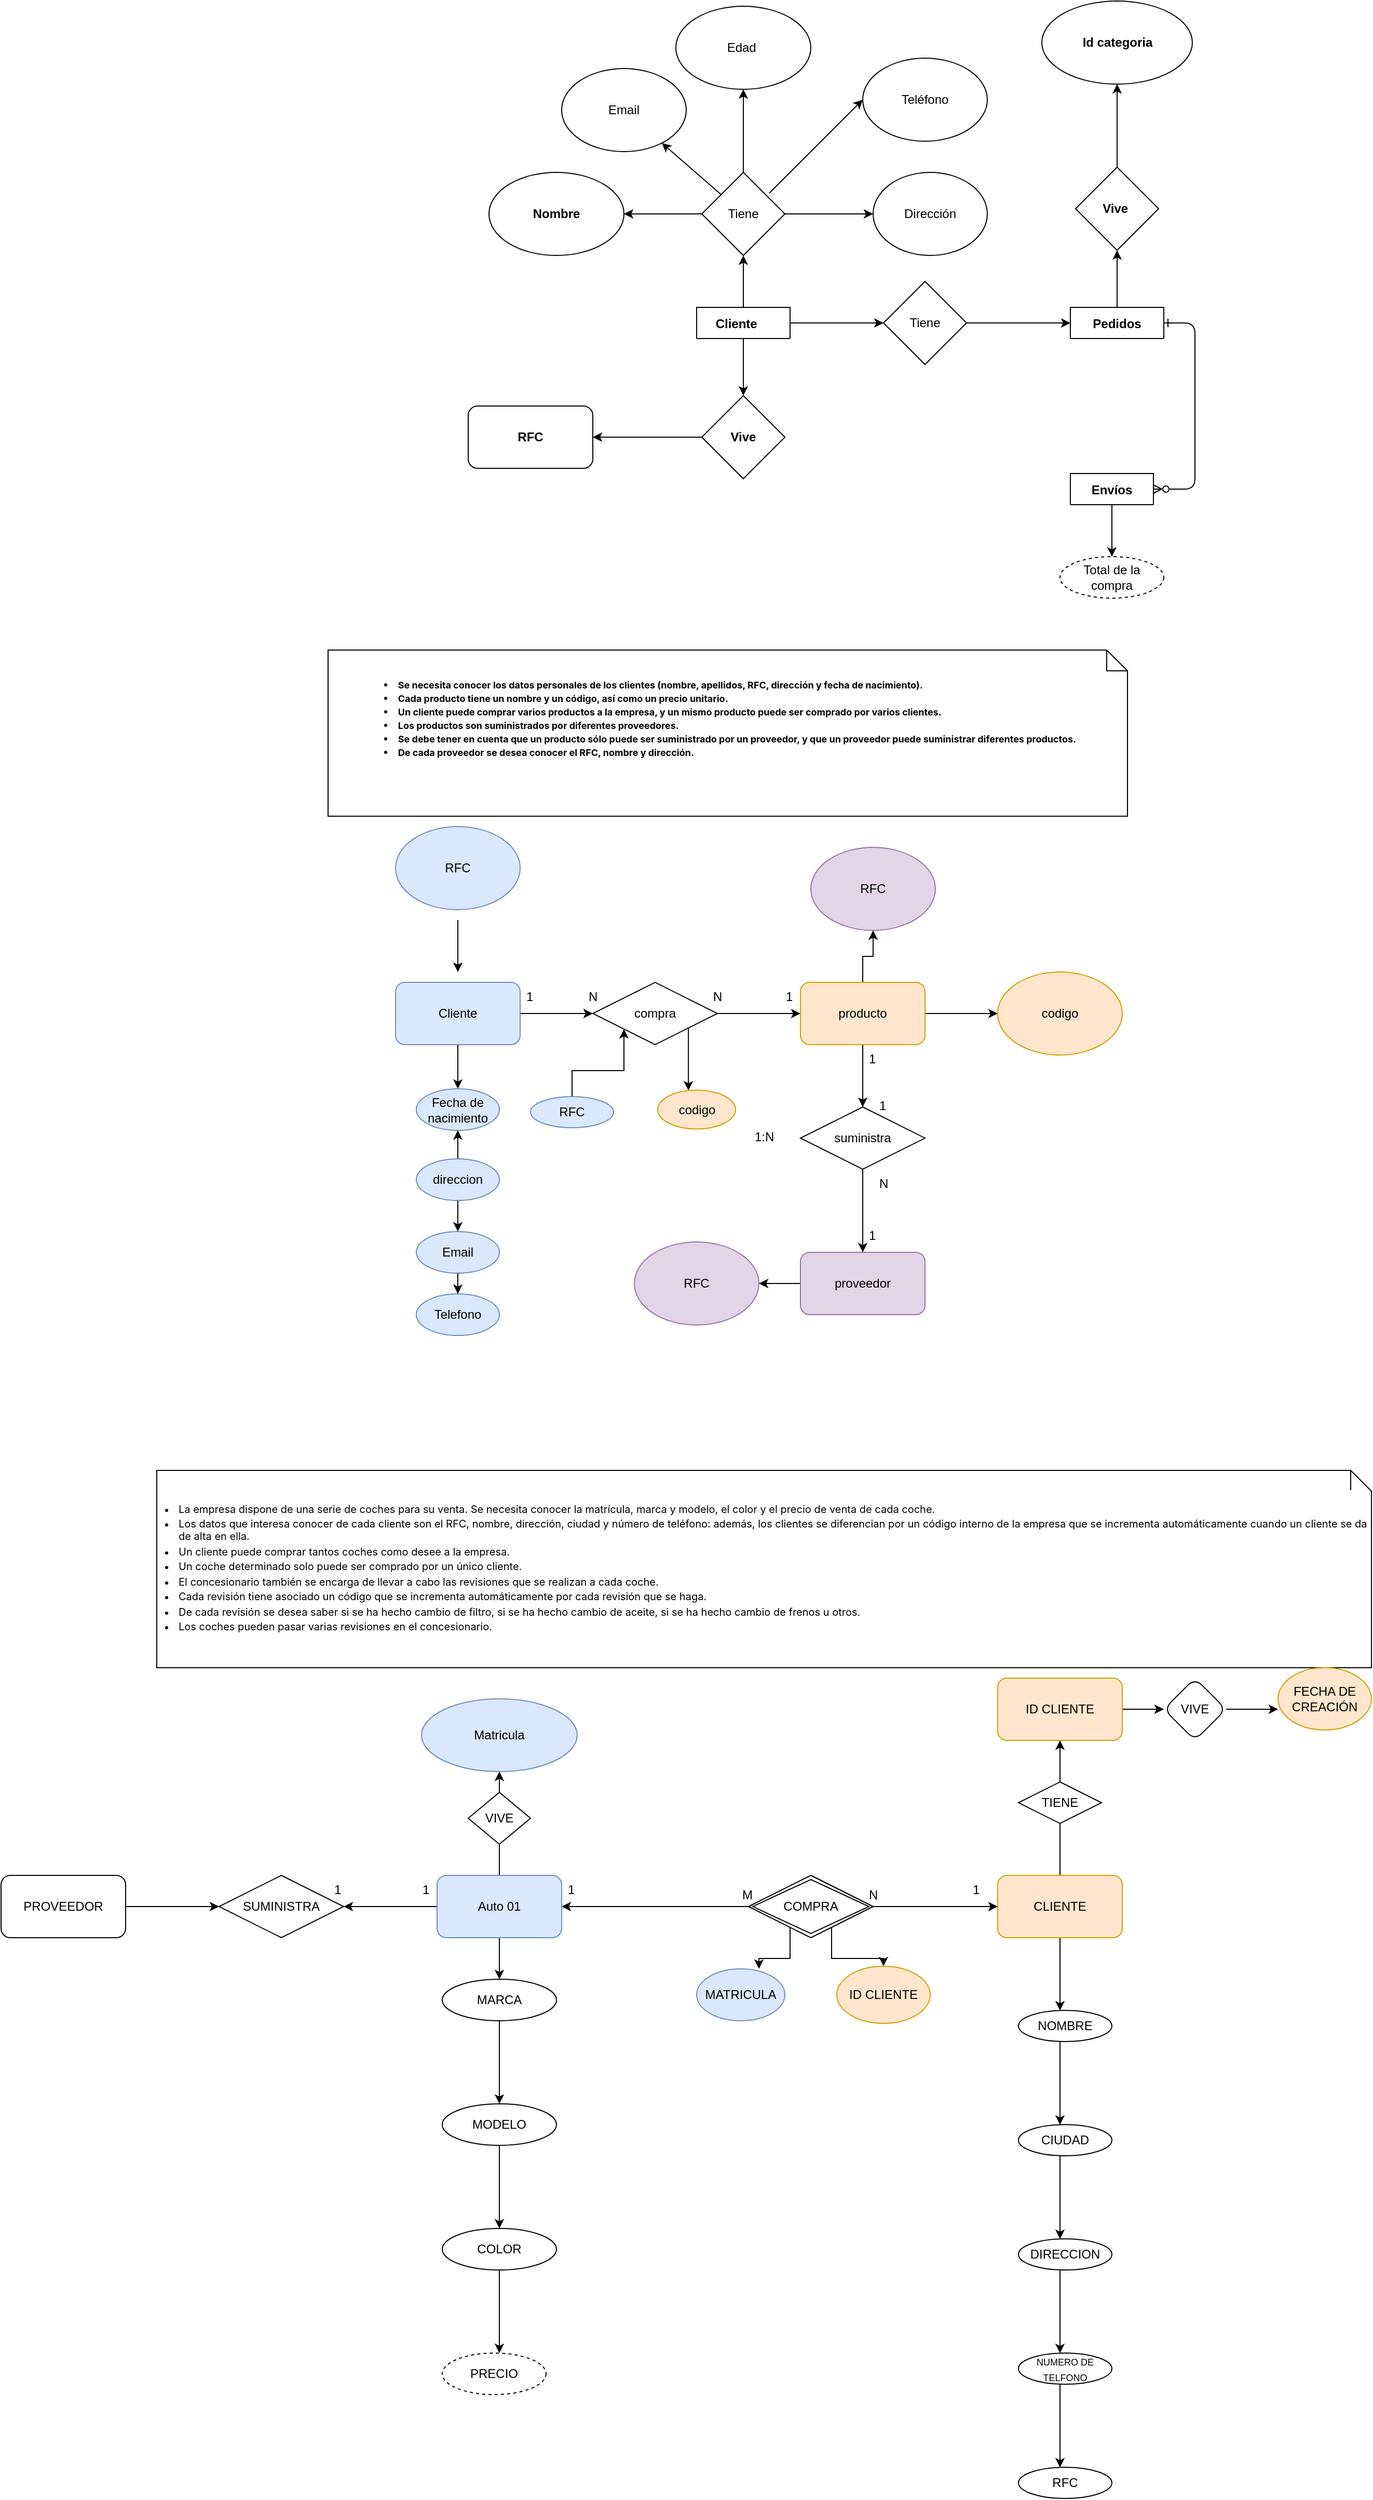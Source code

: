 <mxfile version="21.6.9" type="github">
  <diagram id="R2lEEEUBdFMjLlhIrx00" name="Page-1">
    <mxGraphModel dx="1829" dy="1538" grid="1" gridSize="10" guides="1" tooltips="1" connect="1" arrows="1" fold="1" page="1" pageScale="1" pageWidth="850" pageHeight="1100" math="0" shadow="0" extFonts="Permanent Marker^https://fonts.googleapis.com/css?family=Permanent+Marker">
      <root>
        <mxCell id="0" />
        <mxCell id="1" parent="0" />
        <mxCell id="C-vyLk0tnHw3VtMMgP7b-12" value="" style="edgeStyle=entityRelationEdgeStyle;endArrow=ERzeroToMany;startArrow=ERone;endFill=1;startFill=0;" parent="1" source="C-vyLk0tnHw3VtMMgP7b-3" target="C-vyLk0tnHw3VtMMgP7b-17" edge="1">
          <mxGeometry width="100" height="100" relative="1" as="geometry">
            <mxPoint x="400" y="180" as="sourcePoint" />
            <mxPoint x="460" y="205" as="targetPoint" />
          </mxGeometry>
        </mxCell>
        <mxCell id="qtwtknoeKy0tqFDnTAvP-20" value="" style="edgeStyle=orthogonalEdgeStyle;rounded=0;orthogonalLoop=1;jettySize=auto;html=1;" parent="1" source="C-vyLk0tnHw3VtMMgP7b-2" target="qtwtknoeKy0tqFDnTAvP-19" edge="1">
          <mxGeometry relative="1" as="geometry" />
        </mxCell>
        <mxCell id="C-vyLk0tnHw3VtMMgP7b-2" value="Pedidos" style="shape=table;startSize=30;container=1;collapsible=1;childLayout=tableLayout;fixedRows=1;rowLines=0;fontStyle=1;align=center;resizeLast=1;" parent="1" vertex="1" collapsed="1">
          <mxGeometry x="450" y="120" width="90" height="30" as="geometry">
            <mxRectangle x="450" y="120" width="250" height="130" as="alternateBounds" />
          </mxGeometry>
        </mxCell>
        <mxCell id="C-vyLk0tnHw3VtMMgP7b-3" value="" style="shape=partialRectangle;collapsible=0;dropTarget=0;pointerEvents=0;fillColor=none;points=[[0,0.5],[1,0.5]];portConstraint=eastwest;top=0;left=0;right=0;bottom=1;" parent="C-vyLk0tnHw3VtMMgP7b-2" vertex="1">
          <mxGeometry y="30" width="250" height="30" as="geometry" />
        </mxCell>
        <mxCell id="C-vyLk0tnHw3VtMMgP7b-4" value="PK" style="shape=partialRectangle;overflow=hidden;connectable=0;fillColor=none;top=0;left=0;bottom=0;right=0;fontStyle=1;" parent="C-vyLk0tnHw3VtMMgP7b-3" vertex="1">
          <mxGeometry width="30" height="30" as="geometry">
            <mxRectangle width="30" height="30" as="alternateBounds" />
          </mxGeometry>
        </mxCell>
        <mxCell id="C-vyLk0tnHw3VtMMgP7b-5" value="order_id int NOT NULL " style="shape=partialRectangle;overflow=hidden;connectable=0;fillColor=none;top=0;left=0;bottom=0;right=0;align=left;spacingLeft=6;fontStyle=5;" parent="C-vyLk0tnHw3VtMMgP7b-3" vertex="1">
          <mxGeometry x="30" width="220" height="30" as="geometry">
            <mxRectangle width="220" height="30" as="alternateBounds" />
          </mxGeometry>
        </mxCell>
        <mxCell id="C-vyLk0tnHw3VtMMgP7b-6" value="" style="shape=partialRectangle;collapsible=0;dropTarget=0;pointerEvents=0;fillColor=none;points=[[0,0.5],[1,0.5]];portConstraint=eastwest;top=0;left=0;right=0;bottom=0;" parent="C-vyLk0tnHw3VtMMgP7b-2" vertex="1">
          <mxGeometry y="60" width="250" height="30" as="geometry" />
        </mxCell>
        <mxCell id="C-vyLk0tnHw3VtMMgP7b-7" value="FK1" style="shape=partialRectangle;overflow=hidden;connectable=0;fillColor=none;top=0;left=0;bottom=0;right=0;" parent="C-vyLk0tnHw3VtMMgP7b-6" vertex="1">
          <mxGeometry width="30" height="30" as="geometry">
            <mxRectangle width="30" height="30" as="alternateBounds" />
          </mxGeometry>
        </mxCell>
        <mxCell id="C-vyLk0tnHw3VtMMgP7b-8" value="customer_id int NOT NULL" style="shape=partialRectangle;overflow=hidden;connectable=0;fillColor=none;top=0;left=0;bottom=0;right=0;align=left;spacingLeft=6;" parent="C-vyLk0tnHw3VtMMgP7b-6" vertex="1">
          <mxGeometry x="30" width="220" height="30" as="geometry">
            <mxRectangle width="220" height="30" as="alternateBounds" />
          </mxGeometry>
        </mxCell>
        <mxCell id="C-vyLk0tnHw3VtMMgP7b-9" value="" style="shape=partialRectangle;collapsible=0;dropTarget=0;pointerEvents=0;fillColor=none;points=[[0,0.5],[1,0.5]];portConstraint=eastwest;top=0;left=0;right=0;bottom=0;" parent="C-vyLk0tnHw3VtMMgP7b-2" vertex="1">
          <mxGeometry y="90" width="250" height="30" as="geometry" />
        </mxCell>
        <mxCell id="C-vyLk0tnHw3VtMMgP7b-10" value="" style="shape=partialRectangle;overflow=hidden;connectable=0;fillColor=none;top=0;left=0;bottom=0;right=0;" parent="C-vyLk0tnHw3VtMMgP7b-9" vertex="1">
          <mxGeometry width="30" height="30" as="geometry">
            <mxRectangle width="30" height="30" as="alternateBounds" />
          </mxGeometry>
        </mxCell>
        <mxCell id="C-vyLk0tnHw3VtMMgP7b-11" value="order_date date NOT NULL" style="shape=partialRectangle;overflow=hidden;connectable=0;fillColor=none;top=0;left=0;bottom=0;right=0;align=left;spacingLeft=6;" parent="C-vyLk0tnHw3VtMMgP7b-9" vertex="1">
          <mxGeometry x="30" width="220" height="30" as="geometry">
            <mxRectangle width="220" height="30" as="alternateBounds" />
          </mxGeometry>
        </mxCell>
        <mxCell id="qtwtknoeKy0tqFDnTAvP-24" value="" style="edgeStyle=orthogonalEdgeStyle;rounded=0;orthogonalLoop=1;jettySize=auto;html=1;" parent="1" source="C-vyLk0tnHw3VtMMgP7b-13" target="qtwtknoeKy0tqFDnTAvP-23" edge="1">
          <mxGeometry relative="1" as="geometry" />
        </mxCell>
        <mxCell id="C-vyLk0tnHw3VtMMgP7b-13" value="Envíos" style="shape=table;startSize=30;container=1;collapsible=1;childLayout=tableLayout;fixedRows=1;rowLines=0;fontStyle=1;align=center;resizeLast=1;" parent="1" vertex="1" collapsed="1">
          <mxGeometry x="450" y="280" width="80" height="30" as="geometry">
            <mxRectangle x="450" y="280" width="250" height="130" as="alternateBounds" />
          </mxGeometry>
        </mxCell>
        <mxCell id="C-vyLk0tnHw3VtMMgP7b-14" value="" style="shape=partialRectangle;collapsible=0;dropTarget=0;pointerEvents=0;fillColor=none;points=[[0,0.5],[1,0.5]];portConstraint=eastwest;top=0;left=0;right=0;bottom=1;" parent="C-vyLk0tnHw3VtMMgP7b-13" vertex="1">
          <mxGeometry y="30" width="250" height="30" as="geometry" />
        </mxCell>
        <mxCell id="C-vyLk0tnHw3VtMMgP7b-15" value="PK" style="shape=partialRectangle;overflow=hidden;connectable=0;fillColor=none;top=0;left=0;bottom=0;right=0;fontStyle=1;" parent="C-vyLk0tnHw3VtMMgP7b-14" vertex="1">
          <mxGeometry width="30" height="30" as="geometry">
            <mxRectangle width="30" height="30" as="alternateBounds" />
          </mxGeometry>
        </mxCell>
        <mxCell id="C-vyLk0tnHw3VtMMgP7b-16" value="shipment_id int NOT NULL " style="shape=partialRectangle;overflow=hidden;connectable=0;fillColor=none;top=0;left=0;bottom=0;right=0;align=left;spacingLeft=6;fontStyle=5;" parent="C-vyLk0tnHw3VtMMgP7b-14" vertex="1">
          <mxGeometry x="30" width="220" height="30" as="geometry">
            <mxRectangle width="220" height="30" as="alternateBounds" />
          </mxGeometry>
        </mxCell>
        <mxCell id="C-vyLk0tnHw3VtMMgP7b-17" value="" style="shape=partialRectangle;collapsible=0;dropTarget=0;pointerEvents=0;fillColor=none;points=[[0,0.5],[1,0.5]];portConstraint=eastwest;top=0;left=0;right=0;bottom=0;" parent="C-vyLk0tnHw3VtMMgP7b-13" vertex="1">
          <mxGeometry y="60" width="250" height="30" as="geometry" />
        </mxCell>
        <mxCell id="C-vyLk0tnHw3VtMMgP7b-18" value="FK1" style="shape=partialRectangle;overflow=hidden;connectable=0;fillColor=none;top=0;left=0;bottom=0;right=0;" parent="C-vyLk0tnHw3VtMMgP7b-17" vertex="1">
          <mxGeometry width="30" height="30" as="geometry">
            <mxRectangle width="30" height="30" as="alternateBounds" />
          </mxGeometry>
        </mxCell>
        <mxCell id="C-vyLk0tnHw3VtMMgP7b-19" value="order_id int NOT NULL" style="shape=partialRectangle;overflow=hidden;connectable=0;fillColor=none;top=0;left=0;bottom=0;right=0;align=left;spacingLeft=6;" parent="C-vyLk0tnHw3VtMMgP7b-17" vertex="1">
          <mxGeometry x="30" width="220" height="30" as="geometry">
            <mxRectangle width="220" height="30" as="alternateBounds" />
          </mxGeometry>
        </mxCell>
        <mxCell id="C-vyLk0tnHw3VtMMgP7b-20" value="" style="shape=partialRectangle;collapsible=0;dropTarget=0;pointerEvents=0;fillColor=none;points=[[0,0.5],[1,0.5]];portConstraint=eastwest;top=0;left=0;right=0;bottom=0;" parent="C-vyLk0tnHw3VtMMgP7b-13" vertex="1">
          <mxGeometry y="90" width="250" height="30" as="geometry" />
        </mxCell>
        <mxCell id="C-vyLk0tnHw3VtMMgP7b-21" value="" style="shape=partialRectangle;overflow=hidden;connectable=0;fillColor=none;top=0;left=0;bottom=0;right=0;" parent="C-vyLk0tnHw3VtMMgP7b-20" vertex="1">
          <mxGeometry width="30" height="30" as="geometry">
            <mxRectangle width="30" height="30" as="alternateBounds" />
          </mxGeometry>
        </mxCell>
        <mxCell id="C-vyLk0tnHw3VtMMgP7b-22" value="shipment_date date NOT NULL" style="shape=partialRectangle;overflow=hidden;connectable=0;fillColor=none;top=0;left=0;bottom=0;right=0;align=left;spacingLeft=6;" parent="C-vyLk0tnHw3VtMMgP7b-20" vertex="1">
          <mxGeometry x="30" width="220" height="30" as="geometry">
            <mxRectangle width="220" height="30" as="alternateBounds" />
          </mxGeometry>
        </mxCell>
        <mxCell id="qtwtknoeKy0tqFDnTAvP-8" value="" style="edgeStyle=orthogonalEdgeStyle;rounded=0;orthogonalLoop=1;jettySize=auto;html=1;" parent="1" source="C-vyLk0tnHw3VtMMgP7b-23" target="qtwtknoeKy0tqFDnTAvP-3" edge="1">
          <mxGeometry relative="1" as="geometry" />
        </mxCell>
        <mxCell id="qtwtknoeKy0tqFDnTAvP-28" value="" style="edgeStyle=orthogonalEdgeStyle;rounded=0;orthogonalLoop=1;jettySize=auto;html=1;" parent="1" source="C-vyLk0tnHw3VtMMgP7b-23" target="qtwtknoeKy0tqFDnTAvP-27" edge="1">
          <mxGeometry relative="1" as="geometry" />
        </mxCell>
        <mxCell id="C-vyLk0tnHw3VtMMgP7b-23" value="Cliente    " style="shape=table;startSize=30;container=1;collapsible=1;childLayout=tableLayout;fixedRows=1;rowLines=0;fontStyle=1;align=center;resizeLast=1;" parent="1" vertex="1" collapsed="1">
          <mxGeometry x="90" y="120" width="90" height="30" as="geometry">
            <mxRectangle x="90" y="120" width="250" height="100" as="alternateBounds" />
          </mxGeometry>
        </mxCell>
        <mxCell id="C-vyLk0tnHw3VtMMgP7b-24" value="" style="shape=partialRectangle;collapsible=0;dropTarget=0;pointerEvents=0;fillColor=none;points=[[0,0.5],[1,0.5]];portConstraint=eastwest;top=0;left=0;right=0;bottom=1;" parent="C-vyLk0tnHw3VtMMgP7b-23" vertex="1">
          <mxGeometry y="30" width="250" height="30" as="geometry" />
        </mxCell>
        <mxCell id="C-vyLk0tnHw3VtMMgP7b-25" value="PK" style="shape=partialRectangle;overflow=hidden;connectable=0;fillColor=none;top=0;left=0;bottom=0;right=0;fontStyle=1;" parent="C-vyLk0tnHw3VtMMgP7b-24" vertex="1">
          <mxGeometry width="30" height="30" as="geometry">
            <mxRectangle width="30" height="30" as="alternateBounds" />
          </mxGeometry>
        </mxCell>
        <mxCell id="C-vyLk0tnHw3VtMMgP7b-26" value="customer_id int NOT NULL " style="shape=partialRectangle;overflow=hidden;connectable=0;fillColor=none;top=0;left=0;bottom=0;right=0;align=left;spacingLeft=6;fontStyle=5;" parent="C-vyLk0tnHw3VtMMgP7b-24" vertex="1">
          <mxGeometry x="30" width="220" height="30" as="geometry">
            <mxRectangle width="220" height="30" as="alternateBounds" />
          </mxGeometry>
        </mxCell>
        <mxCell id="C-vyLk0tnHw3VtMMgP7b-27" value="" style="shape=partialRectangle;collapsible=0;dropTarget=0;pointerEvents=0;fillColor=none;points=[[0,0.5],[1,0.5]];portConstraint=eastwest;top=0;left=0;right=0;bottom=0;" parent="C-vyLk0tnHw3VtMMgP7b-23" vertex="1">
          <mxGeometry y="60" width="250" height="30" as="geometry" />
        </mxCell>
        <mxCell id="C-vyLk0tnHw3VtMMgP7b-28" value="" style="shape=partialRectangle;overflow=hidden;connectable=0;fillColor=none;top=0;left=0;bottom=0;right=0;" parent="C-vyLk0tnHw3VtMMgP7b-27" vertex="1">
          <mxGeometry width="30" height="30" as="geometry">
            <mxRectangle width="30" height="30" as="alternateBounds" />
          </mxGeometry>
        </mxCell>
        <mxCell id="C-vyLk0tnHw3VtMMgP7b-29" value="customer_name char(50) NOT NULL" style="shape=partialRectangle;overflow=hidden;connectable=0;fillColor=none;top=0;left=0;bottom=0;right=0;align=left;spacingLeft=6;" parent="C-vyLk0tnHw3VtMMgP7b-27" vertex="1">
          <mxGeometry x="30" width="220" height="30" as="geometry">
            <mxRectangle width="220" height="30" as="alternateBounds" />
          </mxGeometry>
        </mxCell>
        <mxCell id="qtwtknoeKy0tqFDnTAvP-1" value="Nombre" style="ellipse;whiteSpace=wrap;html=1;startSize=30;fontStyle=1;" parent="1" vertex="1">
          <mxGeometry x="-110" y="-10" width="130" height="80" as="geometry" />
        </mxCell>
        <mxCell id="qtwtknoeKy0tqFDnTAvP-5" value="" style="edgeStyle=orthogonalEdgeStyle;rounded=0;orthogonalLoop=1;jettySize=auto;html=1;" parent="1" source="qtwtknoeKy0tqFDnTAvP-3" target="qtwtknoeKy0tqFDnTAvP-4" edge="1">
          <mxGeometry relative="1" as="geometry">
            <Array as="points">
              <mxPoint x="220" y="30" />
              <mxPoint x="220" y="30" />
            </Array>
          </mxGeometry>
        </mxCell>
        <mxCell id="qtwtknoeKy0tqFDnTAvP-9" value="" style="edgeStyle=orthogonalEdgeStyle;rounded=0;orthogonalLoop=1;jettySize=auto;html=1;" parent="1" source="qtwtknoeKy0tqFDnTAvP-3" target="qtwtknoeKy0tqFDnTAvP-1" edge="1">
          <mxGeometry relative="1" as="geometry" />
        </mxCell>
        <mxCell id="qtwtknoeKy0tqFDnTAvP-11" value="" style="edgeStyle=orthogonalEdgeStyle;rounded=0;orthogonalLoop=1;jettySize=auto;html=1;" parent="1" source="qtwtknoeKy0tqFDnTAvP-3" target="qtwtknoeKy0tqFDnTAvP-10" edge="1">
          <mxGeometry relative="1" as="geometry" />
        </mxCell>
        <mxCell id="qtwtknoeKy0tqFDnTAvP-3" value="Tiene" style="rhombus;whiteSpace=wrap;html=1;" parent="1" vertex="1">
          <mxGeometry x="95" y="-10" width="80" height="80" as="geometry" />
        </mxCell>
        <mxCell id="qtwtknoeKy0tqFDnTAvP-4" value="Dirección" style="ellipse;whiteSpace=wrap;html=1;" parent="1" vertex="1">
          <mxGeometry x="260" y="-10" width="110" height="80" as="geometry" />
        </mxCell>
        <mxCell id="qtwtknoeKy0tqFDnTAvP-10" value="Edad&amp;nbsp;" style="ellipse;whiteSpace=wrap;html=1;" parent="1" vertex="1">
          <mxGeometry x="70" y="-170" width="130" height="80" as="geometry" />
        </mxCell>
        <mxCell id="qtwtknoeKy0tqFDnTAvP-12" value="" style="endArrow=classic;html=1;rounded=0;entryX=0;entryY=0.5;entryDx=0;entryDy=0;" parent="1" target="qtwtknoeKy0tqFDnTAvP-13" edge="1">
          <mxGeometry width="50" height="50" relative="1" as="geometry">
            <mxPoint x="160" y="10" as="sourcePoint" />
            <mxPoint x="210" y="-40" as="targetPoint" />
          </mxGeometry>
        </mxCell>
        <mxCell id="qtwtknoeKy0tqFDnTAvP-13" value="Teléfono" style="ellipse;whiteSpace=wrap;html=1;" parent="1" vertex="1">
          <mxGeometry x="250" y="-120" width="120" height="80" as="geometry" />
        </mxCell>
        <mxCell id="qtwtknoeKy0tqFDnTAvP-17" value="" style="endArrow=classic;html=1;rounded=0;" parent="1" source="qtwtknoeKy0tqFDnTAvP-3" target="qtwtknoeKy0tqFDnTAvP-18" edge="1">
          <mxGeometry width="50" height="50" relative="1" as="geometry">
            <mxPoint x="80" as="sourcePoint" />
            <mxPoint x="60" y="-60" as="targetPoint" />
          </mxGeometry>
        </mxCell>
        <mxCell id="qtwtknoeKy0tqFDnTAvP-18" value="Email" style="ellipse;whiteSpace=wrap;html=1;" parent="1" vertex="1">
          <mxGeometry x="-40" y="-110" width="120" height="80" as="geometry" />
        </mxCell>
        <mxCell id="qtwtknoeKy0tqFDnTAvP-22" value="" style="edgeStyle=orthogonalEdgeStyle;rounded=0;orthogonalLoop=1;jettySize=auto;html=1;" parent="1" source="qtwtknoeKy0tqFDnTAvP-19" target="qtwtknoeKy0tqFDnTAvP-21" edge="1">
          <mxGeometry relative="1" as="geometry" />
        </mxCell>
        <mxCell id="qtwtknoeKy0tqFDnTAvP-19" value="Vive&amp;nbsp;" style="rhombus;whiteSpace=wrap;html=1;startSize=30;fontStyle=1;" parent="1" vertex="1">
          <mxGeometry x="455" y="-15" width="80" height="80" as="geometry" />
        </mxCell>
        <mxCell id="qtwtknoeKy0tqFDnTAvP-21" value="Id categoria" style="ellipse;whiteSpace=wrap;html=1;startSize=30;fontStyle=1;" parent="1" vertex="1">
          <mxGeometry x="422.5" y="-175" width="145" height="80" as="geometry" />
        </mxCell>
        <mxCell id="qtwtknoeKy0tqFDnTAvP-23" value="Total de la compra" style="ellipse;whiteSpace=wrap;html=1;align=center;dashed=1;" parent="1" vertex="1">
          <mxGeometry x="440" y="360" width="100" height="40" as="geometry" />
        </mxCell>
        <mxCell id="qtwtknoeKy0tqFDnTAvP-25" value="RFC" style="rounded=1;whiteSpace=wrap;html=1;startSize=30;fontStyle=1;" parent="1" vertex="1">
          <mxGeometry x="-130" y="215" width="120" height="60" as="geometry" />
        </mxCell>
        <mxCell id="qtwtknoeKy0tqFDnTAvP-29" value="" style="edgeStyle=orthogonalEdgeStyle;rounded=0;orthogonalLoop=1;jettySize=auto;html=1;" parent="1" source="qtwtknoeKy0tqFDnTAvP-27" target="qtwtknoeKy0tqFDnTAvP-25" edge="1">
          <mxGeometry relative="1" as="geometry" />
        </mxCell>
        <mxCell id="qtwtknoeKy0tqFDnTAvP-27" value="Vive" style="rhombus;whiteSpace=wrap;html=1;startSize=30;fontStyle=1;" parent="1" vertex="1">
          <mxGeometry x="95" y="205" width="80" height="80" as="geometry" />
        </mxCell>
        <mxCell id="qtwtknoeKy0tqFDnTAvP-32" value="Tiene" style="rhombus;whiteSpace=wrap;html=1;" parent="1" vertex="1">
          <mxGeometry x="270" y="95" width="80" height="80" as="geometry" />
        </mxCell>
        <mxCell id="qtwtknoeKy0tqFDnTAvP-33" value="" style="endArrow=classic;html=1;rounded=0;exitX=1;exitY=0.5;exitDx=0;exitDy=0;entryX=0;entryY=0.5;entryDx=0;entryDy=0;" parent="1" source="C-vyLk0tnHw3VtMMgP7b-23" target="qtwtknoeKy0tqFDnTAvP-32" edge="1">
          <mxGeometry width="50" height="50" relative="1" as="geometry">
            <mxPoint x="210" y="160" as="sourcePoint" />
            <mxPoint x="260" y="135" as="targetPoint" />
          </mxGeometry>
        </mxCell>
        <mxCell id="qtwtknoeKy0tqFDnTAvP-34" value="" style="endArrow=classic;html=1;rounded=0;entryX=0;entryY=0.5;entryDx=0;entryDy=0;exitX=1;exitY=0.5;exitDx=0;exitDy=0;" parent="1" source="qtwtknoeKy0tqFDnTAvP-32" target="C-vyLk0tnHw3VtMMgP7b-2" edge="1">
          <mxGeometry width="50" height="50" relative="1" as="geometry">
            <mxPoint x="360" y="134.5" as="sourcePoint" />
            <mxPoint x="440" y="134.5" as="targetPoint" />
          </mxGeometry>
        </mxCell>
        <mxCell id="qtwtknoeKy0tqFDnTAvP-37" value="&#xa;&lt;ul style=&quot;box-sizing: border-box; padding-left: 2em; margin-top: 0px; margin-bottom: 16px; font-family: -apple-system, BlinkMacSystemFont, &amp;quot;Segoe UI&amp;quot;, &amp;quot;Noto Sans&amp;quot;, Helvetica, Arial, sans-serif, &amp;quot;Apple Color Emoji&amp;quot;, &amp;quot;Segoe UI Emoji&amp;quot;; font-size: 9px; font-style: normal; font-variant-ligatures: normal; font-variant-caps: normal; letter-spacing: normal; orphans: 2; text-align: start; text-indent: 0px; text-transform: none; widows: 2; word-spacing: 0px; -webkit-text-stroke-width: 0px; text-decoration-thickness: initial; text-decoration-style: initial; text-decoration-color: initial;&quot; dir=&quot;auto&quot;&gt;&lt;li style=&quot;box-sizing: border-box; font-size: 9px;&quot;&gt;Se necesita conocer los datos personales de los clientes (nombre, apellidos, RFC, dirección y fecha de nacimiento).&lt;/li&gt;&lt;li style=&quot;box-sizing: border-box; margin-top: 0.25em; font-size: 9px;&quot;&gt;Cada producto tiene un nombre y un código, así como un precio unitario.&lt;/li&gt;&lt;li style=&quot;box-sizing: border-box; margin-top: 0.25em; font-size: 9px;&quot;&gt;Un cliente puede comprar varios productos a la empresa, y un mismo producto puede ser comprado por varios clientes.&lt;/li&gt;&lt;li style=&quot;box-sizing: border-box; margin-top: 0.25em; font-size: 9px;&quot;&gt;Los productos son suministrados por diferentes proveedores.&lt;/li&gt;&lt;li style=&quot;box-sizing: border-box; margin-top: 0.25em; font-size: 9px;&quot;&gt;Se debe tener en cuenta que un producto sólo puede ser suministrado por un proveedor, y que un proveedor puede suministrar diferentes productos.&lt;/li&gt;&lt;li style=&quot;box-sizing: border-box; margin-top: 0.25em; font-size: 9px;&quot;&gt;De cada proveedor se desea conocer el RFC, nombre y dirección.&lt;/li&gt;&lt;/ul&gt;&#xa;&#xa;" style="shape=note;size=20;whiteSpace=wrap;html=1;fontStyle=1;labelBackgroundColor=default;fontColor=#000000;fontSize=9;" parent="1" vertex="1">
          <mxGeometry x="-265" y="450" width="770" height="160" as="geometry" />
        </mxCell>
        <mxCell id="qtwtknoeKy0tqFDnTAvP-40" value="" style="edgeStyle=orthogonalEdgeStyle;rounded=0;orthogonalLoop=1;jettySize=auto;html=1;" parent="1" source="qtwtknoeKy0tqFDnTAvP-38" edge="1">
          <mxGeometry relative="1" as="geometry">
            <mxPoint x="-10" y="800" as="targetPoint" />
          </mxGeometry>
        </mxCell>
        <mxCell id="qtwtknoeKy0tqFDnTAvP-74" value="" style="edgeStyle=orthogonalEdgeStyle;rounded=0;orthogonalLoop=1;jettySize=auto;html=1;" parent="1" source="qtwtknoeKy0tqFDnTAvP-38" target="qtwtknoeKy0tqFDnTAvP-72" edge="1">
          <mxGeometry relative="1" as="geometry" />
        </mxCell>
        <mxCell id="qtwtknoeKy0tqFDnTAvP-38" value="Cliente" style="rounded=1;whiteSpace=wrap;html=1;fillColor=#dae8fc;strokeColor=#6c8ebf;" parent="1" vertex="1">
          <mxGeometry x="-200" y="770" width="120" height="60" as="geometry" />
        </mxCell>
        <mxCell id="qtwtknoeKy0tqFDnTAvP-44" value="" style="edgeStyle=orthogonalEdgeStyle;rounded=0;orthogonalLoop=1;jettySize=auto;html=1;" parent="1" source="qtwtknoeKy0tqFDnTAvP-42" target="qtwtknoeKy0tqFDnTAvP-43" edge="1">
          <mxGeometry relative="1" as="geometry" />
        </mxCell>
        <mxCell id="qtwtknoeKy0tqFDnTAvP-42" value="compra" style="shape=rhombus;perimeter=rhombusPerimeter;whiteSpace=wrap;html=1;align=center;" parent="1" vertex="1">
          <mxGeometry x="-10" y="770" width="120" height="60" as="geometry" />
        </mxCell>
        <mxCell id="qtwtknoeKy0tqFDnTAvP-46" value="" style="edgeStyle=orthogonalEdgeStyle;rounded=0;orthogonalLoop=1;jettySize=auto;html=1;" parent="1" source="qtwtknoeKy0tqFDnTAvP-43" target="qtwtknoeKy0tqFDnTAvP-45" edge="1">
          <mxGeometry relative="1" as="geometry" />
        </mxCell>
        <mxCell id="qtwtknoeKy0tqFDnTAvP-65" value="" style="edgeStyle=orthogonalEdgeStyle;rounded=0;orthogonalLoop=1;jettySize=auto;html=1;" parent="1" source="qtwtknoeKy0tqFDnTAvP-43" target="qtwtknoeKy0tqFDnTAvP-63" edge="1">
          <mxGeometry relative="1" as="geometry" />
        </mxCell>
        <mxCell id="qtwtknoeKy0tqFDnTAvP-66" value="" style="edgeStyle=orthogonalEdgeStyle;rounded=0;orthogonalLoop=1;jettySize=auto;html=1;" parent="1" source="qtwtknoeKy0tqFDnTAvP-43" target="qtwtknoeKy0tqFDnTAvP-62" edge="1">
          <mxGeometry relative="1" as="geometry" />
        </mxCell>
        <mxCell id="qtwtknoeKy0tqFDnTAvP-43" value="producto" style="rounded=1;whiteSpace=wrap;html=1;fillColor=#ffe6cc;strokeColor=#d79b00;" parent="1" vertex="1">
          <mxGeometry x="190" y="770" width="120" height="60" as="geometry" />
        </mxCell>
        <mxCell id="qtwtknoeKy0tqFDnTAvP-48" value="" style="edgeStyle=orthogonalEdgeStyle;rounded=0;orthogonalLoop=1;jettySize=auto;html=1;" parent="1" source="qtwtknoeKy0tqFDnTAvP-45" target="qtwtknoeKy0tqFDnTAvP-47" edge="1">
          <mxGeometry relative="1" as="geometry" />
        </mxCell>
        <mxCell id="qtwtknoeKy0tqFDnTAvP-45" value="suministra" style="shape=rhombus;perimeter=rhombusPerimeter;whiteSpace=wrap;html=1;align=center;" parent="1" vertex="1">
          <mxGeometry x="190" y="890" width="120" height="60" as="geometry" />
        </mxCell>
        <mxCell id="qtwtknoeKy0tqFDnTAvP-51" value="" style="edgeStyle=orthogonalEdgeStyle;rounded=0;orthogonalLoop=1;jettySize=auto;html=1;" parent="1" source="qtwtknoeKy0tqFDnTAvP-47" target="qtwtknoeKy0tqFDnTAvP-50" edge="1">
          <mxGeometry relative="1" as="geometry" />
        </mxCell>
        <mxCell id="qtwtknoeKy0tqFDnTAvP-47" value="proveedor" style="rounded=1;whiteSpace=wrap;html=1;fillColor=#e1d5e7;strokeColor=#9673a6;" parent="1" vertex="1">
          <mxGeometry x="190" y="1030" width="120" height="60" as="geometry" />
        </mxCell>
        <mxCell id="qtwtknoeKy0tqFDnTAvP-49" value="RFC" style="ellipse;whiteSpace=wrap;html=1;fillColor=#dae8fc;strokeColor=#6c8ebf;" parent="1" vertex="1">
          <mxGeometry x="-200" y="620" width="120" height="80" as="geometry" />
        </mxCell>
        <mxCell id="qtwtknoeKy0tqFDnTAvP-50" value="RFC" style="ellipse;whiteSpace=wrap;html=1;fillColor=#e1d5e7;strokeColor=#9673a6;" parent="1" vertex="1">
          <mxGeometry x="30" y="1020" width="120" height="80" as="geometry" />
        </mxCell>
        <mxCell id="qtwtknoeKy0tqFDnTAvP-52" value="1" style="text;strokeColor=none;fillColor=none;spacingLeft=4;spacingRight=4;overflow=hidden;rotatable=0;points=[[0,0.5],[1,0.5]];portConstraint=eastwest;fontSize=12;whiteSpace=wrap;html=1;" parent="1" vertex="1">
          <mxGeometry x="250" y="1000" width="40" height="30" as="geometry" />
        </mxCell>
        <mxCell id="qtwtknoeKy0tqFDnTAvP-53" value="N" style="text;strokeColor=none;fillColor=none;spacingLeft=4;spacingRight=4;overflow=hidden;rotatable=0;points=[[0,0.5],[1,0.5]];portConstraint=eastwest;fontSize=12;whiteSpace=wrap;html=1;" parent="1" vertex="1">
          <mxGeometry x="260" y="950" width="40" height="30" as="geometry" />
        </mxCell>
        <mxCell id="qtwtknoeKy0tqFDnTAvP-54" value="1:N" style="text;strokeColor=none;fillColor=none;spacingLeft=4;spacingRight=4;overflow=hidden;rotatable=0;points=[[0,0.5],[1,0.5]];portConstraint=eastwest;fontSize=12;whiteSpace=wrap;html=1;" parent="1" vertex="1">
          <mxGeometry x="140" y="905" width="40" height="30" as="geometry" />
        </mxCell>
        <mxCell id="qtwtknoeKy0tqFDnTAvP-55" value="1" style="text;strokeColor=none;fillColor=none;spacingLeft=4;spacingRight=4;overflow=hidden;rotatable=0;points=[[0,0.5],[1,0.5]];portConstraint=eastwest;fontSize=12;whiteSpace=wrap;html=1;" parent="1" vertex="1">
          <mxGeometry x="260" y="875" width="40" height="30" as="geometry" />
        </mxCell>
        <mxCell id="qtwtknoeKy0tqFDnTAvP-56" value="1" style="text;strokeColor=none;fillColor=none;spacingLeft=4;spacingRight=4;overflow=hidden;rotatable=0;points=[[0,0.5],[1,0.5]];portConstraint=eastwest;fontSize=12;whiteSpace=wrap;html=1;" parent="1" vertex="1">
          <mxGeometry x="250" y="830" width="40" height="30" as="geometry" />
        </mxCell>
        <mxCell id="qtwtknoeKy0tqFDnTAvP-57" value="1" style="text;strokeColor=none;fillColor=none;spacingLeft=4;spacingRight=4;overflow=hidden;rotatable=0;points=[[0,0.5],[1,0.5]];portConstraint=eastwest;fontSize=12;whiteSpace=wrap;html=1;" parent="1" vertex="1">
          <mxGeometry x="170" y="770" width="40" height="30" as="geometry" />
        </mxCell>
        <mxCell id="qtwtknoeKy0tqFDnTAvP-58" value="N" style="text;strokeColor=none;fillColor=none;spacingLeft=4;spacingRight=4;overflow=hidden;rotatable=0;points=[[0,0.5],[1,0.5]];portConstraint=eastwest;fontSize=12;whiteSpace=wrap;html=1;" parent="1" vertex="1">
          <mxGeometry x="100" y="770" width="40" height="30" as="geometry" />
        </mxCell>
        <mxCell id="qtwtknoeKy0tqFDnTAvP-59" value="N" style="text;strokeColor=none;fillColor=none;spacingLeft=4;spacingRight=4;overflow=hidden;rotatable=0;points=[[0,0.5],[1,0.5]];portConstraint=eastwest;fontSize=12;whiteSpace=wrap;html=1;" parent="1" vertex="1">
          <mxGeometry x="-20" y="770" width="40" height="30" as="geometry" />
        </mxCell>
        <mxCell id="qtwtknoeKy0tqFDnTAvP-60" value="1" style="text;strokeColor=none;fillColor=none;spacingLeft=4;spacingRight=4;overflow=hidden;rotatable=0;points=[[0,0.5],[1,0.5]];portConstraint=eastwest;fontSize=12;whiteSpace=wrap;html=1;" parent="1" vertex="1">
          <mxGeometry x="-80" y="770" width="40" height="30" as="geometry" />
        </mxCell>
        <mxCell id="qtwtknoeKy0tqFDnTAvP-61" value="" style="endArrow=classic;html=1;rounded=0;" parent="1" edge="1">
          <mxGeometry width="50" height="50" relative="1" as="geometry">
            <mxPoint x="-140" y="710" as="sourcePoint" />
            <mxPoint x="-140" y="760" as="targetPoint" />
          </mxGeometry>
        </mxCell>
        <mxCell id="qtwtknoeKy0tqFDnTAvP-62" value="RFC" style="ellipse;whiteSpace=wrap;html=1;fillColor=#e1d5e7;strokeColor=#9673a6;" parent="1" vertex="1">
          <mxGeometry x="200" y="640" width="120" height="80" as="geometry" />
        </mxCell>
        <mxCell id="qtwtknoeKy0tqFDnTAvP-63" value="codigo" style="ellipse;whiteSpace=wrap;html=1;fillColor=#ffe6cc;strokeColor=#d79b00;" parent="1" vertex="1">
          <mxGeometry x="380" y="760" width="120" height="80" as="geometry" />
        </mxCell>
        <mxCell id="qtwtknoeKy0tqFDnTAvP-71" style="edgeStyle=orthogonalEdgeStyle;rounded=0;orthogonalLoop=1;jettySize=auto;html=1;entryX=0;entryY=1;entryDx=0;entryDy=0;" parent="1" source="qtwtknoeKy0tqFDnTAvP-67" target="qtwtknoeKy0tqFDnTAvP-42" edge="1">
          <mxGeometry relative="1" as="geometry" />
        </mxCell>
        <mxCell id="qtwtknoeKy0tqFDnTAvP-67" value="RFC" style="ellipse;whiteSpace=wrap;html=1;fillColor=#dae8fc;strokeColor=#6c8ebf;" parent="1" vertex="1">
          <mxGeometry x="-70" y="880" width="80" height="30" as="geometry" />
        </mxCell>
        <mxCell id="qtwtknoeKy0tqFDnTAvP-68" value="codigo" style="ellipse;whiteSpace=wrap;html=1;fillColor=#ffe6cc;strokeColor=#d79b00;" parent="1" vertex="1">
          <mxGeometry x="52.5" y="873.75" width="75" height="37.5" as="geometry" />
        </mxCell>
        <mxCell id="qtwtknoeKy0tqFDnTAvP-69" value="" style="edgeStyle=orthogonalEdgeStyle;rounded=0;orthogonalLoop=1;jettySize=auto;html=1;" parent="1" source="qtwtknoeKy0tqFDnTAvP-42" target="qtwtknoeKy0tqFDnTAvP-68" edge="1">
          <mxGeometry relative="1" as="geometry">
            <Array as="points">
              <mxPoint x="80" y="830" />
              <mxPoint x="80" y="830" />
            </Array>
          </mxGeometry>
        </mxCell>
        <mxCell id="qtwtknoeKy0tqFDnTAvP-72" value="Fecha de nacimiento" style="ellipse;whiteSpace=wrap;html=1;fillColor=#dae8fc;strokeColor=#6c8ebf;" parent="1" vertex="1">
          <mxGeometry x="-180" y="872.5" width="80" height="40" as="geometry" />
        </mxCell>
        <mxCell id="qtwtknoeKy0tqFDnTAvP-76" value="" style="edgeStyle=orthogonalEdgeStyle;rounded=0;orthogonalLoop=1;jettySize=auto;html=1;" parent="1" source="qtwtknoeKy0tqFDnTAvP-75" target="qtwtknoeKy0tqFDnTAvP-72" edge="1">
          <mxGeometry relative="1" as="geometry" />
        </mxCell>
        <mxCell id="qtwtknoeKy0tqFDnTAvP-78" value="" style="edgeStyle=orthogonalEdgeStyle;rounded=0;orthogonalLoop=1;jettySize=auto;html=1;" parent="1" source="qtwtknoeKy0tqFDnTAvP-75" target="qtwtknoeKy0tqFDnTAvP-77" edge="1">
          <mxGeometry relative="1" as="geometry" />
        </mxCell>
        <mxCell id="qtwtknoeKy0tqFDnTAvP-75" value="direccion" style="ellipse;whiteSpace=wrap;html=1;fillColor=#dae8fc;strokeColor=#6c8ebf;" parent="1" vertex="1">
          <mxGeometry x="-180" y="940" width="80" height="40" as="geometry" />
        </mxCell>
        <mxCell id="qtwtknoeKy0tqFDnTAvP-81" value="" style="edgeStyle=orthogonalEdgeStyle;rounded=0;orthogonalLoop=1;jettySize=auto;html=1;" parent="1" source="qtwtknoeKy0tqFDnTAvP-77" target="qtwtknoeKy0tqFDnTAvP-80" edge="1">
          <mxGeometry relative="1" as="geometry" />
        </mxCell>
        <mxCell id="qtwtknoeKy0tqFDnTAvP-77" value="Email" style="ellipse;whiteSpace=wrap;html=1;fillColor=#dae8fc;strokeColor=#6c8ebf;" parent="1" vertex="1">
          <mxGeometry x="-180" y="1010" width="80" height="40" as="geometry" />
        </mxCell>
        <mxCell id="qtwtknoeKy0tqFDnTAvP-80" value="Telefono" style="ellipse;whiteSpace=wrap;html=1;fillColor=#dae8fc;strokeColor=#6c8ebf;" parent="1" vertex="1">
          <mxGeometry x="-180" y="1070" width="80" height="40" as="geometry" />
        </mxCell>
        <mxCell id="qtwtknoeKy0tqFDnTAvP-82" value="&lt;font style=&quot;font-size: 10px;&quot;&gt;&lt;br style=&quot;&quot;&gt;&lt;/font&gt;&lt;ul style=&quot;box-sizing: border-box; padding-left: 2em; margin-top: 0px; margin-bottom: 16px; font-family: -apple-system, BlinkMacSystemFont, &amp;quot;Segoe UI&amp;quot;, &amp;quot;Noto Sans&amp;quot;, Helvetica, Arial, sans-serif, &amp;quot;Apple Color Emoji&amp;quot;, &amp;quot;Segoe UI Emoji&amp;quot;; font-style: normal; font-variant-ligatures: normal; font-variant-caps: normal; font-weight: 400; letter-spacing: normal; orphans: 2; text-align: start; text-indent: 0px; text-transform: none; widows: 2; word-spacing: 0px; -webkit-text-stroke-width: 0px; text-decoration-thickness: initial; text-decoration-style: initial; text-decoration-color: initial; font-size: 10px;&quot; dir=&quot;auto&quot;&gt;&lt;li style=&quot;box-sizing: border-box;&quot;&gt;&lt;font style=&quot;font-size: 10px;&quot;&gt;La empresa dispone de una serie de coches para su venta. Se necesita conocer la matrícula, marca y modelo, el color y el precio de venta de cada coche.&lt;/font&gt;&lt;/li&gt;&lt;li style=&quot;box-sizing: border-box; margin-top: 0.25em;&quot;&gt;&lt;font style=&quot;font-size: 10px;&quot;&gt;Los datos que interesa conocer de cada cliente son el RFC, nombre, dirección, ciudad y número de teléfono: además, los clientes se diferencian por un código interno de la empresa que se incrementa automáticamente cuando un cliente se da de alta en ella.&lt;/font&gt;&lt;/li&gt;&lt;li style=&quot;box-sizing: border-box; margin-top: 0.25em;&quot;&gt;&lt;font style=&quot;font-size: 10px;&quot;&gt;Un cliente puede comprar tantos coches como desee a la empresa.&lt;/font&gt;&lt;/li&gt;&lt;li style=&quot;box-sizing: border-box; margin-top: 0.25em;&quot;&gt;&lt;font style=&quot;font-size: 10px;&quot;&gt;Un coche determinado solo puede ser comprado por un único cliente.&lt;/font&gt;&lt;/li&gt;&lt;li style=&quot;box-sizing: border-box; margin-top: 0.25em;&quot;&gt;&lt;font style=&quot;font-size: 10px;&quot;&gt;El concesionario también se encarga de llevar a cabo las revisiones que se realizan a cada coche.&lt;/font&gt;&lt;/li&gt;&lt;li style=&quot;box-sizing: border-box; margin-top: 0.25em;&quot;&gt;&lt;font style=&quot;font-size: 10px;&quot;&gt;Cada revisión tiene asociado un código que se incrementa automáticamente por cada revisión que se haga.&lt;/font&gt;&lt;/li&gt;&lt;li style=&quot;box-sizing: border-box; margin-top: 0.25em;&quot;&gt;&lt;font style=&quot;font-size: 10px;&quot;&gt;De cada revisión se desea saber si se ha hecho cambio de filtro, si se ha hecho cambio de aceite, si se ha hecho cambio de frenos u otros.&lt;/font&gt;&lt;/li&gt;&lt;li style=&quot;box-sizing: border-box; margin-top: 0.25em;&quot;&gt;&lt;font style=&quot;font-size: 10px;&quot;&gt;Los coches pueden pasar varias revisiones en el concesionario.&lt;/font&gt;&lt;/li&gt;&lt;/ul&gt;" style="shape=note;size=20;whiteSpace=wrap;html=1;fillColor=#FFFFFF;gradientColor=none;labelBackgroundColor=default;fontColor=#000000;fontSize=9;" parent="1" vertex="1">
          <mxGeometry x="-430" y="1240" width="1170" height="190" as="geometry" />
        </mxCell>
        <mxCell id="qtwtknoeKy0tqFDnTAvP-85" value="" style="edgeStyle=orthogonalEdgeStyle;rounded=0;orthogonalLoop=1;jettySize=auto;html=1;" parent="1" source="qtwtknoeKy0tqFDnTAvP-83" target="qtwtknoeKy0tqFDnTAvP-84" edge="1">
          <mxGeometry relative="1" as="geometry" />
        </mxCell>
        <mxCell id="qtwtknoeKy0tqFDnTAvP-102" value="" style="edgeStyle=orthogonalEdgeStyle;rounded=0;orthogonalLoop=1;jettySize=auto;html=1;" parent="1" source="qtwtknoeKy0tqFDnTAvP-83" target="qtwtknoeKy0tqFDnTAvP-94" edge="1">
          <mxGeometry relative="1" as="geometry" />
        </mxCell>
        <mxCell id="qtwtknoeKy0tqFDnTAvP-110" value="" style="edgeStyle=orthogonalEdgeStyle;rounded=0;orthogonalLoop=1;jettySize=auto;html=1;" parent="1" source="qtwtknoeKy0tqFDnTAvP-83" target="qtwtknoeKy0tqFDnTAvP-109" edge="1">
          <mxGeometry relative="1" as="geometry" />
        </mxCell>
        <mxCell id="qtwtknoeKy0tqFDnTAvP-83" value="Auto 01" style="rounded=1;whiteSpace=wrap;html=1;fillColor=#dae8fc;strokeColor=#6c8ebf;" parent="1" vertex="1">
          <mxGeometry x="-160" y="1630" width="120" height="60" as="geometry" />
        </mxCell>
        <mxCell id="qtwtknoeKy0tqFDnTAvP-84" value="Matricula" style="ellipse;whiteSpace=wrap;html=1;align=center;fillColor=#dae8fc;strokeColor=#6c8ebf;" parent="1" vertex="1">
          <mxGeometry x="-175" y="1460" width="150" height="70" as="geometry" />
        </mxCell>
        <mxCell id="qtwtknoeKy0tqFDnTAvP-108" value="" style="edgeStyle=orthogonalEdgeStyle;rounded=0;orthogonalLoop=1;jettySize=auto;html=1;" parent="1" source="qtwtknoeKy0tqFDnTAvP-86" target="qtwtknoeKy0tqFDnTAvP-107" edge="1">
          <mxGeometry relative="1" as="geometry" />
        </mxCell>
        <mxCell id="qtwtknoeKy0tqFDnTAvP-122" value="" style="edgeStyle=orthogonalEdgeStyle;rounded=0;orthogonalLoop=1;jettySize=auto;html=1;" parent="1" source="qtwtknoeKy0tqFDnTAvP-86" target="qtwtknoeKy0tqFDnTAvP-117" edge="1">
          <mxGeometry relative="1" as="geometry">
            <Array as="points">
              <mxPoint x="440" y="1740" />
              <mxPoint x="440" y="1740" />
            </Array>
          </mxGeometry>
        </mxCell>
        <mxCell id="qtwtknoeKy0tqFDnTAvP-86" value="CLIENTE" style="rounded=1;whiteSpace=wrap;html=1;fillColor=#ffe6cc;strokeColor=#d79b00;" parent="1" vertex="1">
          <mxGeometry x="380" y="1630" width="120" height="60" as="geometry" />
        </mxCell>
        <mxCell id="qtwtknoeKy0tqFDnTAvP-88" value="" style="edgeStyle=orthogonalEdgeStyle;rounded=0;orthogonalLoop=1;jettySize=auto;html=1;" parent="1" source="qtwtknoeKy0tqFDnTAvP-87" target="qtwtknoeKy0tqFDnTAvP-86" edge="1">
          <mxGeometry relative="1" as="geometry" />
        </mxCell>
        <mxCell id="qtwtknoeKy0tqFDnTAvP-89" value="" style="edgeStyle=orthogonalEdgeStyle;rounded=0;orthogonalLoop=1;jettySize=auto;html=1;" parent="1" source="qtwtknoeKy0tqFDnTAvP-87" target="qtwtknoeKy0tqFDnTAvP-83" edge="1">
          <mxGeometry relative="1" as="geometry" />
        </mxCell>
        <mxCell id="qtwtknoeKy0tqFDnTAvP-87" value="Compra" style="shape=rhombus;perimeter=rhombusPerimeter;whiteSpace=wrap;html=1;align=center;" parent="1" vertex="1">
          <mxGeometry x="140" y="1630" width="120" height="60" as="geometry" />
        </mxCell>
        <mxCell id="qtwtknoeKy0tqFDnTAvP-90" value="1" style="text;strokeColor=none;fillColor=none;spacingLeft=4;spacingRight=4;overflow=hidden;rotatable=0;points=[[0,0.5],[1,0.5]];portConstraint=eastwest;fontSize=12;whiteSpace=wrap;html=1;" parent="1" vertex="1">
          <mxGeometry x="350" y="1630" width="40" height="30" as="geometry" />
        </mxCell>
        <mxCell id="qtwtknoeKy0tqFDnTAvP-91" value="1" style="text;strokeColor=none;fillColor=none;spacingLeft=4;spacingRight=4;overflow=hidden;rotatable=0;points=[[0,0.5],[1,0.5]];portConstraint=eastwest;fontSize=12;whiteSpace=wrap;html=1;" parent="1" vertex="1">
          <mxGeometry x="-40" y="1630" width="40" height="30" as="geometry" />
        </mxCell>
        <mxCell id="qtwtknoeKy0tqFDnTAvP-92" value="N" style="text;strokeColor=none;fillColor=none;spacingLeft=4;spacingRight=4;overflow=hidden;rotatable=0;points=[[0,0.5],[1,0.5]];portConstraint=eastwest;fontSize=12;whiteSpace=wrap;html=1;" parent="1" vertex="1">
          <mxGeometry x="250" y="1635" width="40" height="30" as="geometry" />
        </mxCell>
        <mxCell id="qtwtknoeKy0tqFDnTAvP-93" value="M" style="text;strokeColor=none;fillColor=none;spacingLeft=4;spacingRight=4;overflow=hidden;rotatable=0;points=[[0,0.5],[1,0.5]];portConstraint=eastwest;fontSize=12;whiteSpace=wrap;html=1;" parent="1" vertex="1">
          <mxGeometry x="127.5" y="1635" width="40" height="30" as="geometry" />
        </mxCell>
        <mxCell id="qtwtknoeKy0tqFDnTAvP-97" value="" style="edgeStyle=orthogonalEdgeStyle;rounded=0;orthogonalLoop=1;jettySize=auto;html=1;" parent="1" source="qtwtknoeKy0tqFDnTAvP-94" target="qtwtknoeKy0tqFDnTAvP-96" edge="1">
          <mxGeometry relative="1" as="geometry" />
        </mxCell>
        <mxCell id="qtwtknoeKy0tqFDnTAvP-94" value="MARCA" style="ellipse;whiteSpace=wrap;html=1;" parent="1" vertex="1">
          <mxGeometry x="-155" y="1730" width="110" height="40" as="geometry" />
        </mxCell>
        <mxCell id="qtwtknoeKy0tqFDnTAvP-99" value="" style="edgeStyle=orthogonalEdgeStyle;rounded=0;orthogonalLoop=1;jettySize=auto;html=1;" parent="1" source="qtwtknoeKy0tqFDnTAvP-96" target="qtwtknoeKy0tqFDnTAvP-98" edge="1">
          <mxGeometry relative="1" as="geometry" />
        </mxCell>
        <mxCell id="qtwtknoeKy0tqFDnTAvP-96" value="MODELO" style="ellipse;whiteSpace=wrap;html=1;" parent="1" vertex="1">
          <mxGeometry x="-155" y="1850" width="110" height="40" as="geometry" />
        </mxCell>
        <mxCell id="qtwtknoeKy0tqFDnTAvP-101" value="" style="edgeStyle=orthogonalEdgeStyle;rounded=0;orthogonalLoop=1;jettySize=auto;html=1;" parent="1" source="qtwtknoeKy0tqFDnTAvP-98" edge="1">
          <mxGeometry relative="1" as="geometry">
            <mxPoint x="-100" y="2090" as="targetPoint" />
          </mxGeometry>
        </mxCell>
        <mxCell id="qtwtknoeKy0tqFDnTAvP-98" value="COLOR" style="ellipse;whiteSpace=wrap;html=1;" parent="1" vertex="1">
          <mxGeometry x="-155" y="1970" width="110" height="40" as="geometry" />
        </mxCell>
        <mxCell id="mPNolHrRk3zpubnrCKjd-4" style="edgeStyle=orthogonalEdgeStyle;rounded=0;orthogonalLoop=1;jettySize=auto;html=1;entryX=0.706;entryY=0;entryDx=0;entryDy=0;entryPerimeter=0;" parent="1" source="qtwtknoeKy0tqFDnTAvP-104" target="mPNolHrRk3zpubnrCKjd-2" edge="1">
          <mxGeometry relative="1" as="geometry">
            <Array as="points">
              <mxPoint x="180" y="1710" />
              <mxPoint x="150" y="1710" />
            </Array>
          </mxGeometry>
        </mxCell>
        <mxCell id="mPNolHrRk3zpubnrCKjd-5" value="" style="edgeStyle=orthogonalEdgeStyle;rounded=0;orthogonalLoop=1;jettySize=auto;html=1;" parent="1" source="qtwtknoeKy0tqFDnTAvP-104" target="mPNolHrRk3zpubnrCKjd-3" edge="1">
          <mxGeometry relative="1" as="geometry">
            <Array as="points">
              <mxPoint x="220" y="1710" />
              <mxPoint x="270" y="1710" />
            </Array>
          </mxGeometry>
        </mxCell>
        <mxCell id="qtwtknoeKy0tqFDnTAvP-104" value="COMPRA" style="shape=rhombus;double=1;perimeter=rhombusPerimeter;whiteSpace=wrap;html=1;align=center;" parent="1" vertex="1">
          <mxGeometry x="140" y="1630" width="120" height="60" as="geometry" />
        </mxCell>
        <mxCell id="qtwtknoeKy0tqFDnTAvP-105" value="PRECIO" style="ellipse;whiteSpace=wrap;html=1;align=center;dashed=1;" parent="1" vertex="1">
          <mxGeometry x="-155" y="2090" width="100" height="40" as="geometry" />
        </mxCell>
        <mxCell id="qtwtknoeKy0tqFDnTAvP-106" value="VIVE" style="rhombus;whiteSpace=wrap;html=1;" parent="1" vertex="1">
          <mxGeometry x="-130" y="1550" width="60" height="50" as="geometry" />
        </mxCell>
        <mxCell id="qtwtknoeKy0tqFDnTAvP-132" value="" style="edgeStyle=orthogonalEdgeStyle;rounded=0;orthogonalLoop=1;jettySize=auto;html=1;" parent="1" source="qtwtknoeKy0tqFDnTAvP-107" target="qtwtknoeKy0tqFDnTAvP-131" edge="1">
          <mxGeometry relative="1" as="geometry" />
        </mxCell>
        <mxCell id="qtwtknoeKy0tqFDnTAvP-107" value="ID CLIENTE" style="rounded=1;whiteSpace=wrap;html=1;fillColor=#ffe6cc;strokeColor=#d79b00;" parent="1" vertex="1">
          <mxGeometry x="380" y="1440" width="120" height="60" as="geometry" />
        </mxCell>
        <mxCell id="qtwtknoeKy0tqFDnTAvP-109" value="SUMINISTRA" style="shape=rhombus;perimeter=rhombusPerimeter;whiteSpace=wrap;html=1;align=center;" parent="1" vertex="1">
          <mxGeometry x="-370" y="1630" width="120" height="60" as="geometry" />
        </mxCell>
        <mxCell id="qtwtknoeKy0tqFDnTAvP-113" value="" style="edgeStyle=orthogonalEdgeStyle;rounded=0;orthogonalLoop=1;jettySize=auto;html=1;" parent="1" source="qtwtknoeKy0tqFDnTAvP-111" target="qtwtknoeKy0tqFDnTAvP-109" edge="1">
          <mxGeometry relative="1" as="geometry" />
        </mxCell>
        <mxCell id="qtwtknoeKy0tqFDnTAvP-111" value="PROVEEDOR" style="rounded=1;whiteSpace=wrap;html=1;" parent="1" vertex="1">
          <mxGeometry x="-580" y="1630" width="120" height="60" as="geometry" />
        </mxCell>
        <mxCell id="qtwtknoeKy0tqFDnTAvP-114" value="1" style="text;strokeColor=none;fillColor=none;spacingLeft=4;spacingRight=4;overflow=hidden;rotatable=0;points=[[0,0.5],[1,0.5]];portConstraint=eastwest;fontSize=12;whiteSpace=wrap;html=1;" parent="1" vertex="1">
          <mxGeometry x="-265" y="1630" width="40" height="30" as="geometry" />
        </mxCell>
        <mxCell id="qtwtknoeKy0tqFDnTAvP-115" value="1" style="text;strokeColor=none;fillColor=none;spacingLeft=4;spacingRight=4;overflow=hidden;rotatable=0;points=[[0,0.5],[1,0.5]];portConstraint=eastwest;fontSize=12;whiteSpace=wrap;html=1;" parent="1" vertex="1">
          <mxGeometry x="-180" y="1630" width="40" height="30" as="geometry" />
        </mxCell>
        <mxCell id="qtwtknoeKy0tqFDnTAvP-116" value="TIENE" style="rhombus;whiteSpace=wrap;html=1;" parent="1" vertex="1">
          <mxGeometry x="400" y="1540" width="80" height="40" as="geometry" />
        </mxCell>
        <mxCell id="qtwtknoeKy0tqFDnTAvP-124" value="" style="edgeStyle=orthogonalEdgeStyle;rounded=0;orthogonalLoop=1;jettySize=auto;html=1;" parent="1" source="qtwtknoeKy0tqFDnTAvP-117" target="qtwtknoeKy0tqFDnTAvP-123" edge="1">
          <mxGeometry relative="1" as="geometry">
            <Array as="points">
              <mxPoint x="440" y="1850" />
              <mxPoint x="440" y="1850" />
            </Array>
          </mxGeometry>
        </mxCell>
        <mxCell id="qtwtknoeKy0tqFDnTAvP-117" value="NOMBRE" style="ellipse;whiteSpace=wrap;html=1;" parent="1" vertex="1">
          <mxGeometry x="400" y="1760" width="90" height="30" as="geometry" />
        </mxCell>
        <mxCell id="qtwtknoeKy0tqFDnTAvP-126" value="" style="edgeStyle=orthogonalEdgeStyle;rounded=0;orthogonalLoop=1;jettySize=auto;html=1;exitX=0.5;exitY=1;exitDx=0;exitDy=0;" parent="1" source="qtwtknoeKy0tqFDnTAvP-123" target="qtwtknoeKy0tqFDnTAvP-125" edge="1">
          <mxGeometry relative="1" as="geometry">
            <Array as="points">
              <mxPoint x="440" y="1900" />
            </Array>
          </mxGeometry>
        </mxCell>
        <mxCell id="qtwtknoeKy0tqFDnTAvP-123" value="CIUDAD" style="ellipse;whiteSpace=wrap;html=1;" parent="1" vertex="1">
          <mxGeometry x="400" y="1870" width="90" height="30" as="geometry" />
        </mxCell>
        <mxCell id="qtwtknoeKy0tqFDnTAvP-128" value="" style="edgeStyle=orthogonalEdgeStyle;rounded=0;orthogonalLoop=1;jettySize=auto;html=1;" parent="1" source="qtwtknoeKy0tqFDnTAvP-125" target="qtwtknoeKy0tqFDnTAvP-127" edge="1">
          <mxGeometry relative="1" as="geometry">
            <Array as="points">
              <mxPoint x="440" y="2050" />
              <mxPoint x="440" y="2050" />
            </Array>
          </mxGeometry>
        </mxCell>
        <mxCell id="qtwtknoeKy0tqFDnTAvP-125" value="DIRECCION" style="ellipse;whiteSpace=wrap;html=1;" parent="1" vertex="1">
          <mxGeometry x="400" y="1980" width="90" height="30" as="geometry" />
        </mxCell>
        <mxCell id="qtwtknoeKy0tqFDnTAvP-130" value="" style="edgeStyle=orthogonalEdgeStyle;rounded=0;orthogonalLoop=1;jettySize=auto;html=1;" parent="1" source="qtwtknoeKy0tqFDnTAvP-127" target="qtwtknoeKy0tqFDnTAvP-129" edge="1">
          <mxGeometry relative="1" as="geometry">
            <Array as="points">
              <mxPoint x="440" y="2160" />
              <mxPoint x="440" y="2160" />
            </Array>
          </mxGeometry>
        </mxCell>
        <mxCell id="qtwtknoeKy0tqFDnTAvP-127" value="&lt;font style=&quot;font-size: 9px;&quot;&gt;NUMERO DE TELFONO&lt;/font&gt;" style="ellipse;whiteSpace=wrap;html=1;" parent="1" vertex="1">
          <mxGeometry x="400" y="2090" width="90" height="30" as="geometry" />
        </mxCell>
        <mxCell id="qtwtknoeKy0tqFDnTAvP-129" value="RFC" style="ellipse;whiteSpace=wrap;html=1;" parent="1" vertex="1">
          <mxGeometry x="400" y="2200" width="90" height="30" as="geometry" />
        </mxCell>
        <mxCell id="qtwtknoeKy0tqFDnTAvP-134" value="" style="edgeStyle=orthogonalEdgeStyle;rounded=0;orthogonalLoop=1;jettySize=auto;html=1;" parent="1" source="qtwtknoeKy0tqFDnTAvP-131" edge="1">
          <mxGeometry relative="1" as="geometry">
            <mxPoint x="650" y="1470" as="targetPoint" />
          </mxGeometry>
        </mxCell>
        <mxCell id="qtwtknoeKy0tqFDnTAvP-131" value="VIVE" style="rhombus;whiteSpace=wrap;html=1;rounded=1;" parent="1" vertex="1">
          <mxGeometry x="540" y="1440" width="60" height="60" as="geometry" />
        </mxCell>
        <mxCell id="qtwtknoeKy0tqFDnTAvP-135" value="FECHA DE CREACIÓN" style="ellipse;whiteSpace=wrap;html=1;fillColor=#ffe6cc;strokeColor=#d79b00;" parent="1" vertex="1">
          <mxGeometry x="650" y="1430" width="90" height="60" as="geometry" />
        </mxCell>
        <mxCell id="mPNolHrRk3zpubnrCKjd-2" value="MATRICULA" style="ellipse;whiteSpace=wrap;html=1;fillColor=#dae8fc;strokeColor=#6c8ebf;" parent="1" vertex="1">
          <mxGeometry x="90" y="1720" width="85" height="50" as="geometry" />
        </mxCell>
        <mxCell id="mPNolHrRk3zpubnrCKjd-3" value="ID CLIENTE" style="ellipse;whiteSpace=wrap;html=1;fillColor=#ffe6cc;strokeColor=#d79b00;" parent="1" vertex="1">
          <mxGeometry x="225" y="1717.5" width="90" height="55" as="geometry" />
        </mxCell>
      </root>
    </mxGraphModel>
  </diagram>
</mxfile>
